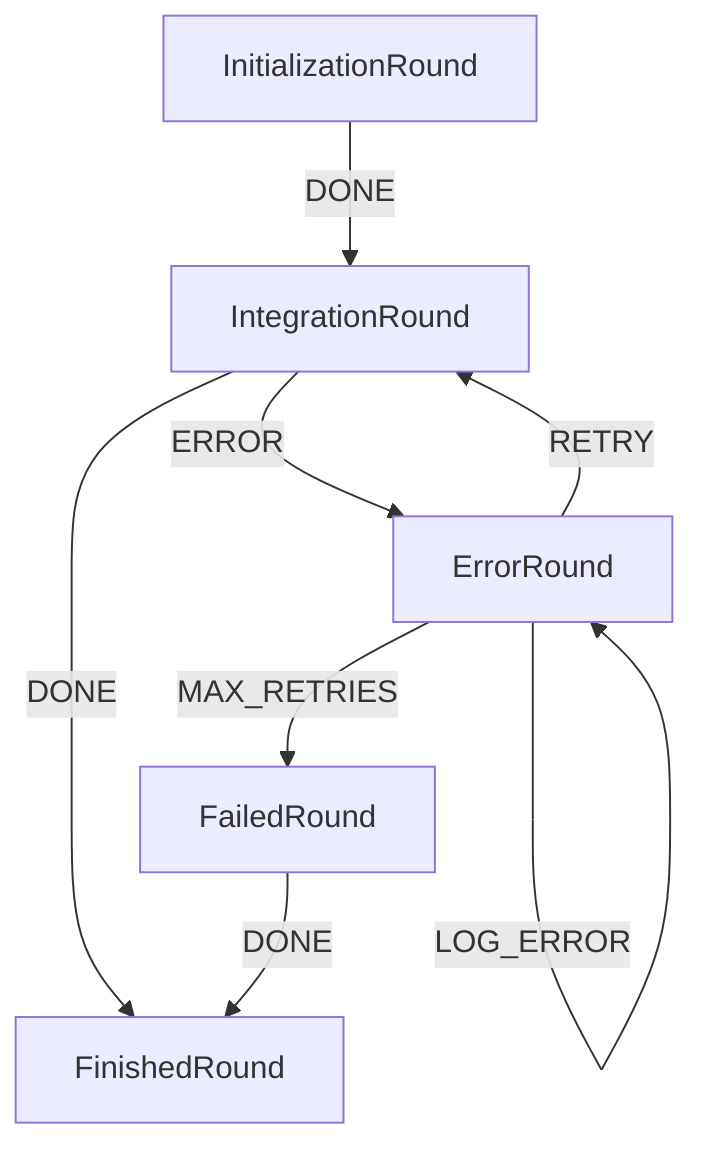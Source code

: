 graph TD
  InitializationRound
  IntegrationRound
  FailedRound
  InitializationRound
  ErrorRound
  FinishedRound
  InitializationRound -->|DONE| IntegrationRound
  IntegrationRound -->|DONE| FinishedRound
  IntegrationRound -->|ERROR| ErrorRound
  ErrorRound -->|RETRY| IntegrationRound
  ErrorRound -->|MAX_RETRIES| FailedRound
  ErrorRound -->|LOG_ERROR| ErrorRound
  FailedRound -->|DONE| FinishedRound